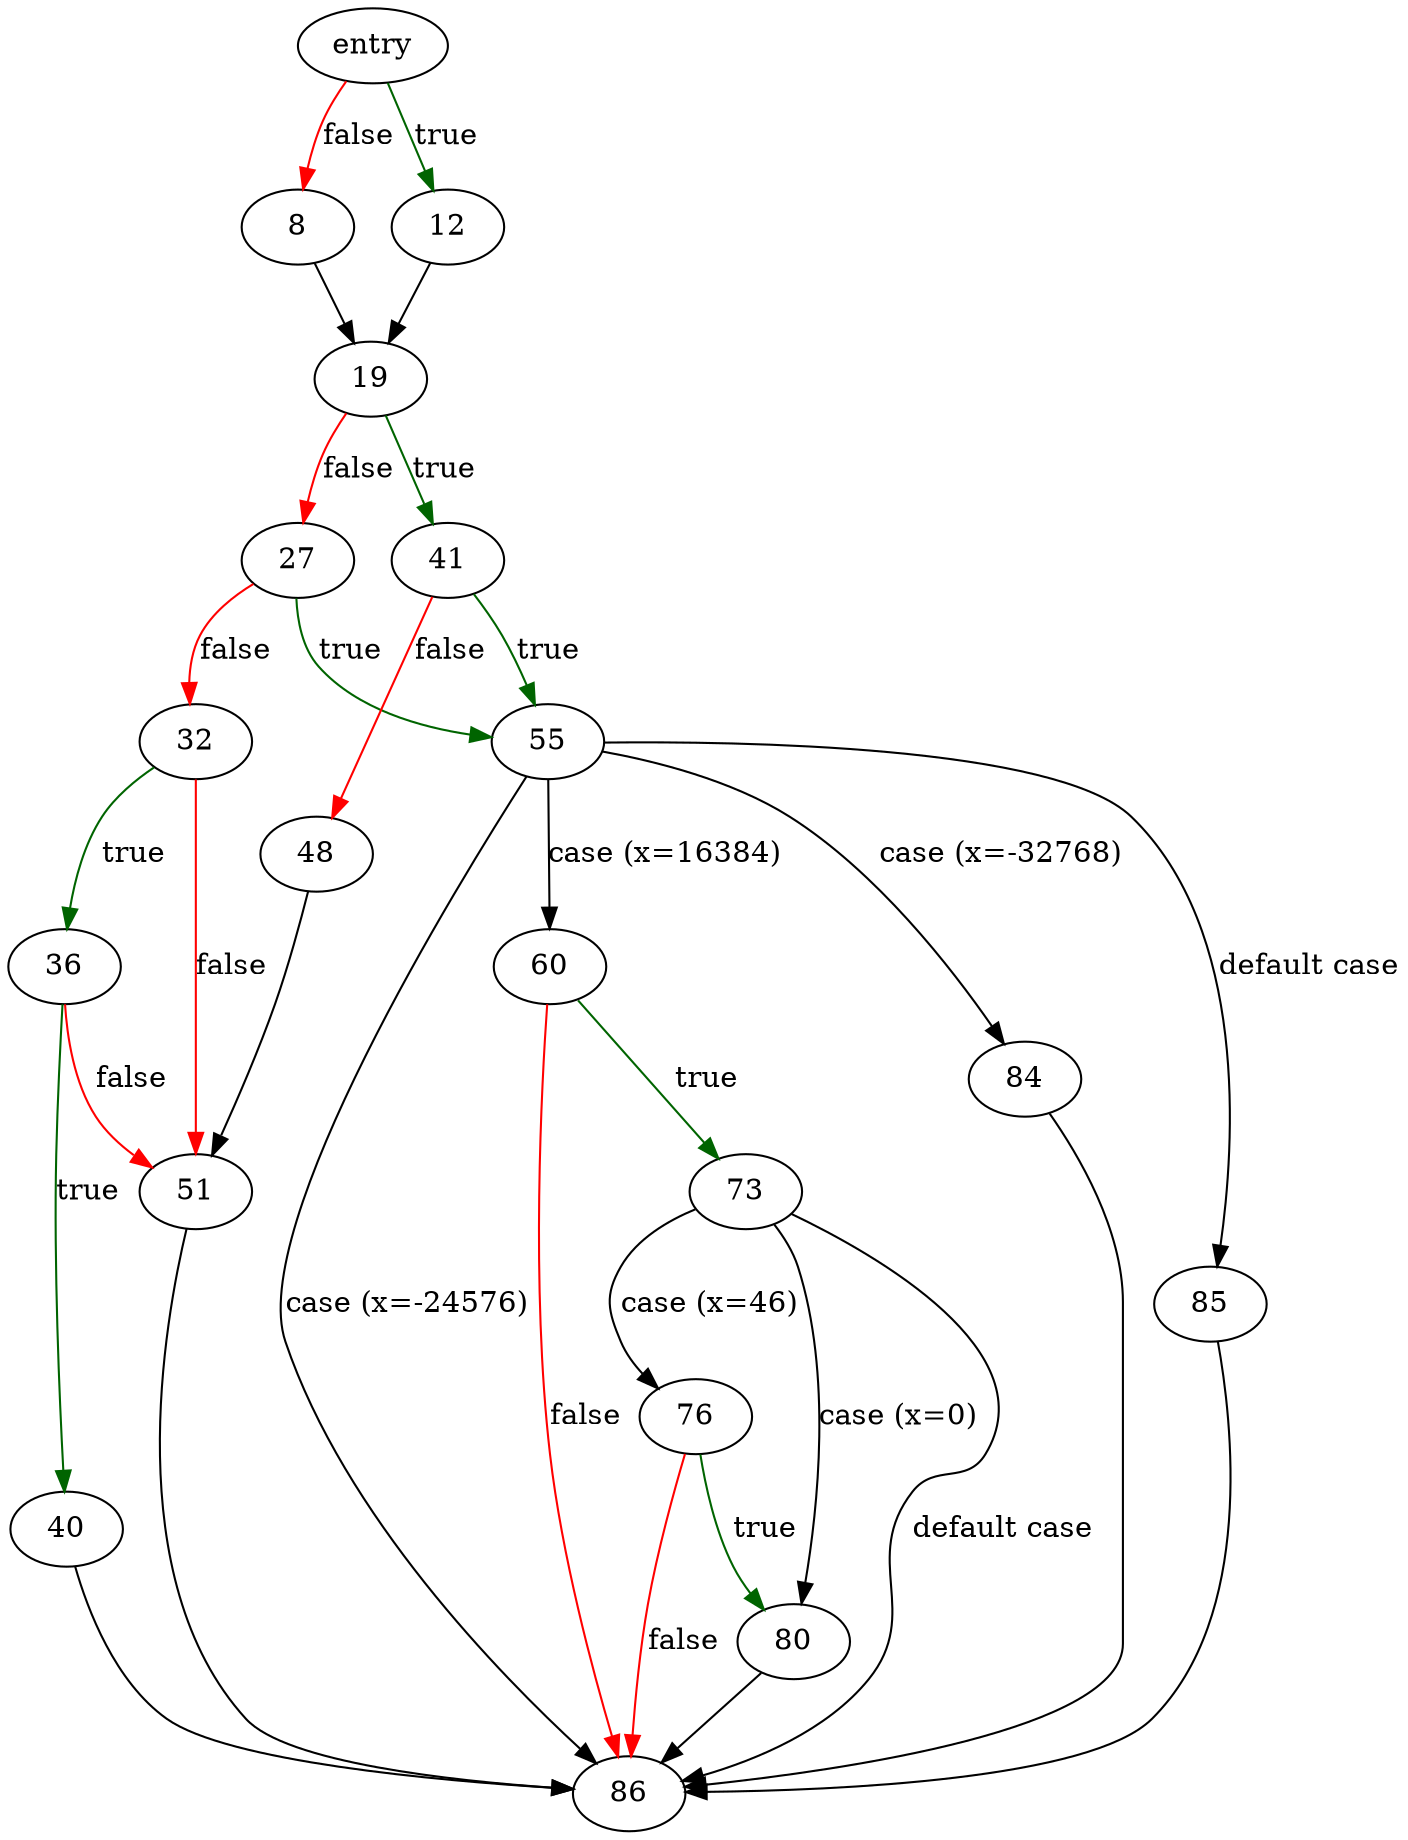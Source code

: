 digraph "fts_stat" {
	// Node definitions.
	3 [label=entry];
	8;
	12;
	19;
	27;
	32;
	36;
	40;
	41;
	48;
	51;
	55;
	60;
	73;
	76;
	80;
	84;
	85;
	86;

	// Edge definitions.
	3 -> 8 [
		color=red
		label=false
	];
	3 -> 12 [
		color=darkgreen
		label=true
	];
	8 -> 19;
	12 -> 19;
	19 -> 27 [
		color=red
		label=false
	];
	19 -> 41 [
		color=darkgreen
		label=true
	];
	27 -> 32 [
		color=red
		label=false
	];
	27 -> 55 [
		color=darkgreen
		label=true
	];
	32 -> 36 [
		color=darkgreen
		label=true
	];
	32 -> 51 [
		color=red
		label=false
	];
	36 -> 40 [
		color=darkgreen
		label=true
	];
	36 -> 51 [
		color=red
		label=false
	];
	40 -> 86;
	41 -> 48 [
		color=red
		label=false
	];
	41 -> 55 [
		color=darkgreen
		label=true
	];
	48 -> 51;
	51 -> 86;
	55 -> 60 [label="case (x=16384)"];
	55 -> 84 [label="case (x=-32768)"];
	55 -> 85 [label="default case"];
	55 -> 86 [label="case (x=-24576)"];
	60 -> 73 [
		color=darkgreen
		label=true
	];
	60 -> 86 [
		color=red
		label=false
	];
	73 -> 76 [label="case (x=46)"];
	73 -> 80 [label="case (x=0)"];
	73 -> 86 [label="default case"];
	76 -> 80 [
		color=darkgreen
		label=true
	];
	76 -> 86 [
		color=red
		label=false
	];
	80 -> 86;
	84 -> 86;
	85 -> 86;
}